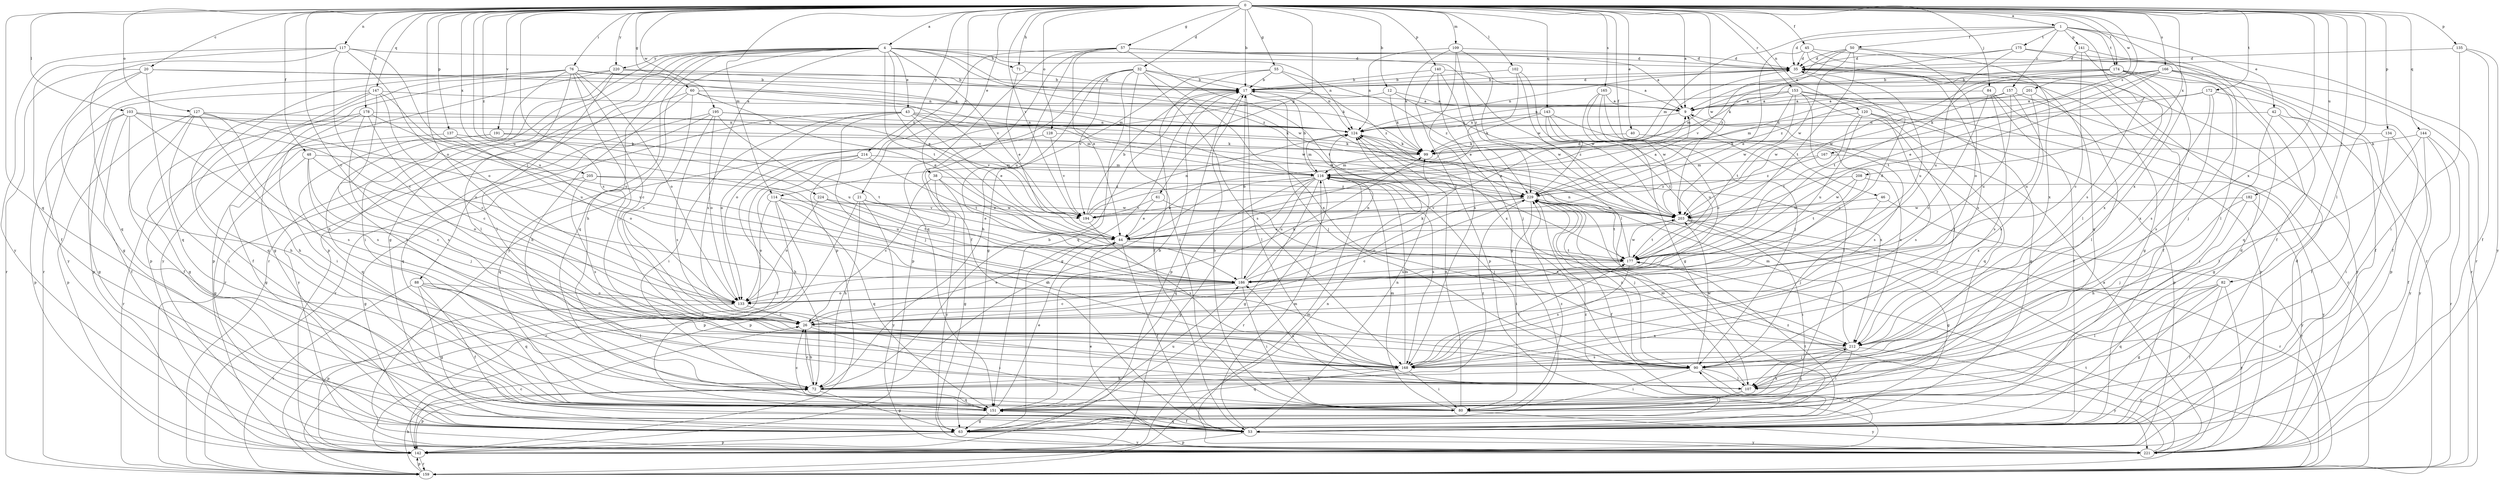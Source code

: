strict digraph  {
0;
1;
4;
9;
12;
17;
20;
21;
26;
32;
35;
38;
40;
42;
43;
44;
45;
46;
48;
50;
53;
55;
57;
60;
61;
63;
71;
72;
76;
80;
82;
84;
88;
90;
99;
102;
103;
107;
109;
114;
116;
117;
120;
124;
127;
128;
133;
134;
135;
137;
140;
141;
142;
143;
144;
147;
151;
153;
157;
159;
165;
166;
167;
168;
172;
174;
175;
177;
178;
182;
186;
191;
194;
195;
201;
203;
205;
208;
212;
214;
220;
221;
224;
229;
0 -> 1  [label=a];
0 -> 4  [label=a];
0 -> 9  [label=a];
0 -> 12  [label=b];
0 -> 17  [label=b];
0 -> 20  [label=c];
0 -> 21  [label=c];
0 -> 26  [label=c];
0 -> 32  [label=d];
0 -> 38  [label=e];
0 -> 40  [label=e];
0 -> 45  [label=f];
0 -> 46  [label=f];
0 -> 48  [label=f];
0 -> 55  [label=g];
0 -> 57  [label=g];
0 -> 60  [label=g];
0 -> 61  [label=g];
0 -> 71  [label=h];
0 -> 76  [label=i];
0 -> 82  [label=j];
0 -> 84  [label=j];
0 -> 102  [label=l];
0 -> 103  [label=l];
0 -> 107  [label=l];
0 -> 109  [label=m];
0 -> 114  [label=m];
0 -> 117  [label=n];
0 -> 120  [label=n];
0 -> 127  [label=o];
0 -> 128  [label=o];
0 -> 133  [label=o];
0 -> 134  [label=p];
0 -> 135  [label=p];
0 -> 137  [label=p];
0 -> 140  [label=p];
0 -> 143  [label=q];
0 -> 144  [label=q];
0 -> 147  [label=q];
0 -> 151  [label=q];
0 -> 153  [label=r];
0 -> 165  [label=s];
0 -> 166  [label=s];
0 -> 167  [label=s];
0 -> 168  [label=s];
0 -> 172  [label=t];
0 -> 174  [label=t];
0 -> 178  [label=u];
0 -> 182  [label=u];
0 -> 186  [label=u];
0 -> 191  [label=v];
0 -> 194  [label=v];
0 -> 195  [label=w];
0 -> 201  [label=w];
0 -> 203  [label=w];
0 -> 205  [label=x];
0 -> 208  [label=x];
0 -> 212  [label=x];
0 -> 214  [label=y];
0 -> 220  [label=y];
0 -> 224  [label=z];
1 -> 35  [label=d];
1 -> 42  [label=e];
1 -> 50  [label=f];
1 -> 114  [label=m];
1 -> 141  [label=p];
1 -> 157  [label=r];
1 -> 168  [label=s];
1 -> 174  [label=t];
1 -> 175  [label=t];
1 -> 212  [label=x];
4 -> 35  [label=d];
4 -> 43  [label=e];
4 -> 44  [label=e];
4 -> 63  [label=g];
4 -> 71  [label=h];
4 -> 72  [label=h];
4 -> 88  [label=j];
4 -> 124  [label=n];
4 -> 142  [label=p];
4 -> 151  [label=q];
4 -> 159  [label=r];
4 -> 168  [label=s];
4 -> 177  [label=t];
4 -> 194  [label=v];
4 -> 203  [label=w];
4 -> 220  [label=y];
4 -> 221  [label=y];
4 -> 229  [label=z];
9 -> 124  [label=n];
9 -> 168  [label=s];
12 -> 9  [label=a];
12 -> 99  [label=k];
12 -> 133  [label=o];
12 -> 203  [label=w];
17 -> 9  [label=a];
17 -> 35  [label=d];
17 -> 63  [label=g];
17 -> 90  [label=j];
17 -> 107  [label=l];
17 -> 142  [label=p];
17 -> 212  [label=x];
20 -> 17  [label=b];
20 -> 63  [label=g];
20 -> 124  [label=n];
20 -> 151  [label=q];
20 -> 159  [label=r];
20 -> 221  [label=y];
21 -> 44  [label=e];
21 -> 72  [label=h];
21 -> 142  [label=p];
21 -> 203  [label=w];
21 -> 221  [label=y];
26 -> 44  [label=e];
26 -> 72  [label=h];
26 -> 80  [label=i];
26 -> 212  [label=x];
32 -> 17  [label=b];
32 -> 63  [label=g];
32 -> 80  [label=i];
32 -> 142  [label=p];
32 -> 151  [label=q];
32 -> 168  [label=s];
32 -> 194  [label=v];
32 -> 212  [label=x];
32 -> 229  [label=z];
35 -> 17  [label=b];
35 -> 53  [label=f];
35 -> 63  [label=g];
35 -> 124  [label=n];
35 -> 186  [label=u];
38 -> 26  [label=c];
38 -> 44  [label=e];
38 -> 63  [label=g];
38 -> 221  [label=y];
38 -> 229  [label=z];
40 -> 99  [label=k];
40 -> 212  [label=x];
42 -> 53  [label=f];
42 -> 63  [label=g];
42 -> 80  [label=i];
42 -> 124  [label=n];
43 -> 44  [label=e];
43 -> 80  [label=i];
43 -> 90  [label=j];
43 -> 99  [label=k];
43 -> 124  [label=n];
43 -> 133  [label=o];
43 -> 159  [label=r];
43 -> 203  [label=w];
44 -> 9  [label=a];
44 -> 53  [label=f];
44 -> 177  [label=t];
45 -> 35  [label=d];
45 -> 44  [label=e];
45 -> 151  [label=q];
45 -> 159  [label=r];
45 -> 168  [label=s];
46 -> 90  [label=j];
46 -> 159  [label=r];
46 -> 203  [label=w];
48 -> 26  [label=c];
48 -> 63  [label=g];
48 -> 90  [label=j];
48 -> 116  [label=m];
48 -> 133  [label=o];
50 -> 35  [label=d];
50 -> 133  [label=o];
50 -> 177  [label=t];
50 -> 194  [label=v];
50 -> 203  [label=w];
50 -> 212  [label=x];
50 -> 229  [label=z];
53 -> 35  [label=d];
53 -> 90  [label=j];
53 -> 116  [label=m];
53 -> 124  [label=n];
53 -> 142  [label=p];
53 -> 151  [label=q];
53 -> 221  [label=y];
55 -> 17  [label=b];
55 -> 53  [label=f];
55 -> 72  [label=h];
55 -> 124  [label=n];
55 -> 229  [label=z];
57 -> 9  [label=a];
57 -> 35  [label=d];
57 -> 44  [label=e];
57 -> 53  [label=f];
57 -> 142  [label=p];
57 -> 151  [label=q];
57 -> 177  [label=t];
57 -> 186  [label=u];
57 -> 203  [label=w];
60 -> 9  [label=a];
60 -> 26  [label=c];
60 -> 44  [label=e];
60 -> 72  [label=h];
60 -> 159  [label=r];
60 -> 203  [label=w];
61 -> 44  [label=e];
61 -> 194  [label=v];
61 -> 212  [label=x];
63 -> 142  [label=p];
63 -> 177  [label=t];
63 -> 221  [label=y];
63 -> 229  [label=z];
71 -> 17  [label=b];
71 -> 44  [label=e];
72 -> 17  [label=b];
72 -> 26  [label=c];
72 -> 63  [label=g];
72 -> 142  [label=p];
72 -> 151  [label=q];
72 -> 229  [label=z];
76 -> 17  [label=b];
76 -> 26  [label=c];
76 -> 72  [label=h];
76 -> 90  [label=j];
76 -> 107  [label=l];
76 -> 116  [label=m];
76 -> 133  [label=o];
76 -> 142  [label=p];
76 -> 159  [label=r];
76 -> 194  [label=v];
76 -> 221  [label=y];
80 -> 17  [label=b];
80 -> 116  [label=m];
80 -> 124  [label=n];
80 -> 221  [label=y];
80 -> 229  [label=z];
82 -> 53  [label=f];
82 -> 63  [label=g];
82 -> 107  [label=l];
82 -> 133  [label=o];
82 -> 151  [label=q];
82 -> 221  [label=y];
84 -> 9  [label=a];
84 -> 26  [label=c];
84 -> 53  [label=f];
84 -> 159  [label=r];
84 -> 168  [label=s];
88 -> 53  [label=f];
88 -> 63  [label=g];
88 -> 107  [label=l];
88 -> 133  [label=o];
88 -> 151  [label=q];
88 -> 159  [label=r];
90 -> 72  [label=h];
90 -> 80  [label=i];
90 -> 107  [label=l];
90 -> 203  [label=w];
90 -> 221  [label=y];
90 -> 229  [label=z];
99 -> 116  [label=m];
102 -> 17  [label=b];
102 -> 44  [label=e];
102 -> 159  [label=r];
102 -> 203  [label=w];
103 -> 53  [label=f];
103 -> 63  [label=g];
103 -> 72  [label=h];
103 -> 116  [label=m];
103 -> 124  [label=n];
103 -> 142  [label=p];
103 -> 168  [label=s];
103 -> 186  [label=u];
107 -> 80  [label=i];
107 -> 186  [label=u];
107 -> 229  [label=z];
109 -> 35  [label=d];
109 -> 99  [label=k];
109 -> 107  [label=l];
109 -> 124  [label=n];
109 -> 168  [label=s];
109 -> 229  [label=z];
114 -> 133  [label=o];
114 -> 142  [label=p];
114 -> 151  [label=q];
114 -> 159  [label=r];
114 -> 168  [label=s];
114 -> 203  [label=w];
116 -> 17  [label=b];
116 -> 44  [label=e];
116 -> 63  [label=g];
116 -> 72  [label=h];
116 -> 90  [label=j];
116 -> 142  [label=p];
116 -> 151  [label=q];
116 -> 159  [label=r];
116 -> 168  [label=s];
116 -> 186  [label=u];
116 -> 229  [label=z];
117 -> 26  [label=c];
117 -> 35  [label=d];
117 -> 53  [label=f];
117 -> 133  [label=o];
117 -> 151  [label=q];
117 -> 186  [label=u];
117 -> 221  [label=y];
120 -> 124  [label=n];
120 -> 142  [label=p];
120 -> 151  [label=q];
120 -> 168  [label=s];
120 -> 177  [label=t];
120 -> 186  [label=u];
124 -> 99  [label=k];
124 -> 116  [label=m];
124 -> 212  [label=x];
127 -> 53  [label=f];
127 -> 72  [label=h];
127 -> 80  [label=i];
127 -> 124  [label=n];
127 -> 142  [label=p];
127 -> 168  [label=s];
127 -> 186  [label=u];
128 -> 99  [label=k];
128 -> 151  [label=q];
128 -> 194  [label=v];
133 -> 26  [label=c];
133 -> 99  [label=k];
133 -> 142  [label=p];
134 -> 80  [label=i];
134 -> 99  [label=k];
134 -> 221  [label=y];
135 -> 35  [label=d];
135 -> 53  [label=f];
135 -> 80  [label=i];
135 -> 221  [label=y];
137 -> 99  [label=k];
137 -> 133  [label=o];
137 -> 159  [label=r];
140 -> 9  [label=a];
140 -> 17  [label=b];
140 -> 63  [label=g];
140 -> 90  [label=j];
140 -> 142  [label=p];
141 -> 26  [label=c];
141 -> 35  [label=d];
141 -> 107  [label=l];
141 -> 159  [label=r];
142 -> 26  [label=c];
142 -> 35  [label=d];
142 -> 159  [label=r];
143 -> 99  [label=k];
143 -> 107  [label=l];
143 -> 124  [label=n];
143 -> 177  [label=t];
143 -> 186  [label=u];
143 -> 229  [label=z];
144 -> 53  [label=f];
144 -> 99  [label=k];
144 -> 107  [label=l];
144 -> 159  [label=r];
144 -> 221  [label=y];
147 -> 9  [label=a];
147 -> 26  [label=c];
147 -> 53  [label=f];
147 -> 107  [label=l];
147 -> 142  [label=p];
147 -> 151  [label=q];
147 -> 186  [label=u];
151 -> 17  [label=b];
151 -> 26  [label=c];
151 -> 44  [label=e];
151 -> 53  [label=f];
151 -> 63  [label=g];
151 -> 186  [label=u];
151 -> 212  [label=x];
153 -> 9  [label=a];
153 -> 26  [label=c];
153 -> 63  [label=g];
153 -> 90  [label=j];
153 -> 124  [label=n];
153 -> 177  [label=t];
153 -> 203  [label=w];
153 -> 221  [label=y];
157 -> 9  [label=a];
157 -> 168  [label=s];
157 -> 186  [label=u];
157 -> 203  [label=w];
157 -> 221  [label=y];
159 -> 72  [label=h];
159 -> 124  [label=n];
159 -> 142  [label=p];
159 -> 177  [label=t];
165 -> 9  [label=a];
165 -> 26  [label=c];
165 -> 63  [label=g];
165 -> 90  [label=j];
165 -> 203  [label=w];
166 -> 17  [label=b];
166 -> 44  [label=e];
166 -> 53  [label=f];
166 -> 90  [label=j];
166 -> 99  [label=k];
166 -> 159  [label=r];
166 -> 177  [label=t];
166 -> 229  [label=z];
167 -> 116  [label=m];
167 -> 212  [label=x];
167 -> 229  [label=z];
168 -> 72  [label=h];
168 -> 80  [label=i];
168 -> 116  [label=m];
168 -> 151  [label=q];
168 -> 177  [label=t];
172 -> 9  [label=a];
172 -> 99  [label=k];
172 -> 142  [label=p];
172 -> 168  [label=s];
172 -> 212  [label=x];
174 -> 17  [label=b];
174 -> 53  [label=f];
174 -> 116  [label=m];
174 -> 151  [label=q];
174 -> 168  [label=s];
174 -> 177  [label=t];
174 -> 203  [label=w];
174 -> 212  [label=x];
175 -> 9  [label=a];
175 -> 35  [label=d];
175 -> 53  [label=f];
175 -> 107  [label=l];
175 -> 186  [label=u];
177 -> 124  [label=n];
177 -> 168  [label=s];
177 -> 186  [label=u];
177 -> 203  [label=w];
178 -> 26  [label=c];
178 -> 63  [label=g];
178 -> 80  [label=i];
178 -> 124  [label=n];
178 -> 168  [label=s];
178 -> 186  [label=u];
182 -> 72  [label=h];
182 -> 90  [label=j];
182 -> 203  [label=w];
182 -> 221  [label=y];
186 -> 17  [label=b];
186 -> 26  [label=c];
186 -> 35  [label=d];
186 -> 80  [label=i];
186 -> 99  [label=k];
186 -> 124  [label=n];
186 -> 133  [label=o];
191 -> 63  [label=g];
191 -> 99  [label=k];
191 -> 151  [label=q];
191 -> 177  [label=t];
194 -> 17  [label=b];
194 -> 35  [label=d];
194 -> 124  [label=n];
194 -> 168  [label=s];
195 -> 124  [label=n];
195 -> 133  [label=o];
195 -> 151  [label=q];
195 -> 168  [label=s];
195 -> 186  [label=u];
195 -> 194  [label=v];
195 -> 221  [label=y];
201 -> 9  [label=a];
201 -> 107  [label=l];
201 -> 116  [label=m];
201 -> 186  [label=u];
203 -> 44  [label=e];
203 -> 63  [label=g];
203 -> 80  [label=i];
203 -> 159  [label=r];
203 -> 177  [label=t];
205 -> 63  [label=g];
205 -> 168  [label=s];
205 -> 186  [label=u];
205 -> 229  [label=z];
208 -> 177  [label=t];
208 -> 203  [label=w];
208 -> 221  [label=y];
208 -> 229  [label=z];
212 -> 80  [label=i];
212 -> 90  [label=j];
212 -> 116  [label=m];
212 -> 151  [label=q];
212 -> 168  [label=s];
212 -> 221  [label=y];
214 -> 53  [label=f];
214 -> 72  [label=h];
214 -> 116  [label=m];
214 -> 159  [label=r];
214 -> 177  [label=t];
220 -> 17  [label=b];
220 -> 63  [label=g];
220 -> 80  [label=i];
220 -> 99  [label=k];
220 -> 107  [label=l];
220 -> 142  [label=p];
221 -> 9  [label=a];
221 -> 44  [label=e];
221 -> 116  [label=m];
221 -> 229  [label=z];
224 -> 133  [label=o];
224 -> 177  [label=t];
224 -> 194  [label=v];
229 -> 9  [label=a];
229 -> 26  [label=c];
229 -> 53  [label=f];
229 -> 80  [label=i];
229 -> 90  [label=j];
229 -> 133  [label=o];
229 -> 177  [label=t];
229 -> 194  [label=v];
229 -> 203  [label=w];
}
